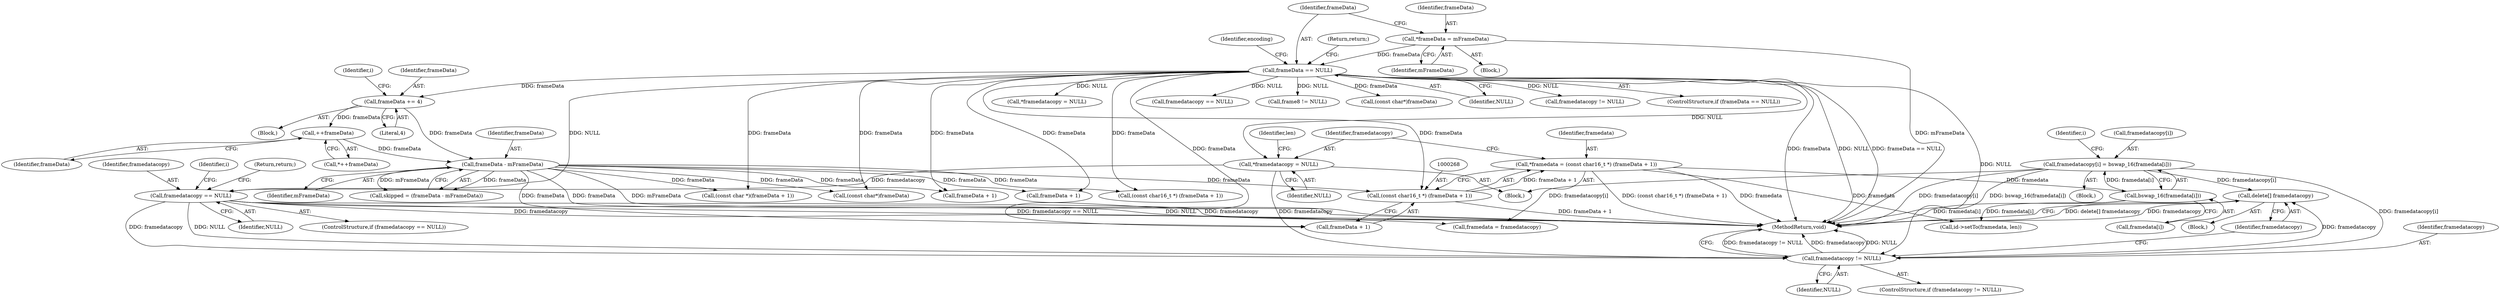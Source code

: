 digraph "0_Android_6d0249be2275fd4086783f259f4e2c54722a7c55_0@API" {
"1000322" [label="(Call,delete[] framedatacopy)"];
"1000303" [label="(Call,framedatacopy[i] = bswap_16(framedata[i]))"];
"1000307" [label="(Call,bswap_16(framedata[i]))"];
"1000265" [label="(Call,*framedata = (const char16_t *) (frameData + 1))"];
"1000267" [label="(Call,(const char16_t *) (frameData + 1))"];
"1000116" [label="(Call,frameData == NULL)"];
"1000112" [label="(Call,*frameData = mFrameData)"];
"1000207" [label="(Call,frameData - mFrameData)"];
"1000184" [label="(Call,frameData += 4)"];
"1000201" [label="(Call,++frameData)"];
"1000318" [label="(Call,framedatacopy != NULL)"];
"1000273" [label="(Call,*framedatacopy = NULL)"];
"1000287" [label="(Call,framedatacopy == NULL)"];
"1000205" [label="(Call,skipped = (frameData - mFrameData))"];
"1000201" [label="(Call,++frameData)"];
"1000287" [label="(Call,framedatacopy == NULL)"];
"1000269" [label="(Call,frameData + 1)"];
"1000189" [label="(Identifier,i)"];
"1000246" [label="(Call,(const char *)(frameData + 1))"];
"1000274" [label="(Identifier,framedatacopy)"];
"1000234" [label="(Call,(const char*)frameData)"];
"1000185" [label="(Identifier,frameData)"];
"1000112" [label="(Call,*frameData = mFrameData)"];
"1000321" [label="(Block,)"];
"1000208" [label="(Identifier,frameData)"];
"1000318" [label="(Call,framedatacopy != NULL)"];
"1000117" [label="(Identifier,frameData)"];
"1000275" [label="(Identifier,NULL)"];
"1000278" [label="(Identifier,len)"];
"1000302" [label="(Block,)"];
"1000345" [label="(Call,*framedatacopy = NULL)"];
"1000320" [label="(Identifier,NULL)"];
"1000301" [label="(Identifier,i)"];
"1000322" [label="(Call,delete[] framedatacopy)"];
"1000113" [label="(Identifier,frameData)"];
"1000120" [label="(Return,return;)"];
"1000307" [label="(Call,bswap_16(framedata[i]))"];
"1000311" [label="(Call,framedata = framedatacopy)"];
"1000108" [label="(Block,)"];
"1000493" [label="(MethodReturn,void)"];
"1000323" [label="(Identifier,framedatacopy)"];
"1000366" [label="(Call,framedatacopy == NULL)"];
"1000202" [label="(Identifier,frameData)"];
"1000317" [label="(ControlStructure,if (framedatacopy != NULL))"];
"1000257" [label="(Block,)"];
"1000209" [label="(Identifier,mFrameData)"];
"1000265" [label="(Call,*framedata = (const char16_t *) (frameData + 1))"];
"1000200" [label="(Call,*++frameData)"];
"1000308" [label="(Call,framedata[i])"];
"1000267" [label="(Call,(const char16_t *) (frameData + 1))"];
"1000186" [label="(Literal,4)"];
"1000288" [label="(Identifier,framedatacopy)"];
"1000295" [label="(Identifier,i)"];
"1000449" [label="(Call,frame8 != NULL)"];
"1000116" [label="(Call,frameData == NULL)"];
"1000160" [label="(Call,(const char*)frameData)"];
"1000248" [label="(Call,frameData + 1)"];
"1000289" [label="(Identifier,NULL)"];
"1000118" [label="(Identifier,NULL)"];
"1000207" [label="(Call,frameData - mFrameData)"];
"1000487" [label="(Call,framedatacopy != NULL)"];
"1000115" [label="(ControlStructure,if (frameData == NULL))"];
"1000341" [label="(Call,frameData + 1)"];
"1000291" [label="(Return,return;)"];
"1000319" [label="(Identifier,framedatacopy)"];
"1000114" [label="(Identifier,mFrameData)"];
"1000303" [label="(Call,framedatacopy[i] = bswap_16(framedata[i]))"];
"1000304" [label="(Call,framedatacopy[i])"];
"1000273" [label="(Call,*framedatacopy = NULL)"];
"1000286" [label="(ControlStructure,if (framedatacopy == NULL))"];
"1000266" [label="(Identifier,framedata)"];
"1000123" [label="(Identifier,encoding)"];
"1000184" [label="(Call,frameData += 4)"];
"1000183" [label="(Block,)"];
"1000314" [label="(Call,id->setTo(framedata, len))"];
"1000339" [label="(Call,(const char16_t *) (frameData + 1))"];
"1000322" -> "1000321"  [label="AST: "];
"1000322" -> "1000323"  [label="CFG: "];
"1000323" -> "1000322"  [label="AST: "];
"1000493" -> "1000322"  [label="CFG: "];
"1000322" -> "1000493"  [label="DDG: delete[] framedatacopy"];
"1000322" -> "1000493"  [label="DDG: framedatacopy"];
"1000303" -> "1000322"  [label="DDG: framedatacopy[i]"];
"1000318" -> "1000322"  [label="DDG: framedatacopy"];
"1000303" -> "1000302"  [label="AST: "];
"1000303" -> "1000307"  [label="CFG: "];
"1000304" -> "1000303"  [label="AST: "];
"1000307" -> "1000303"  [label="AST: "];
"1000301" -> "1000303"  [label="CFG: "];
"1000303" -> "1000493"  [label="DDG: framedatacopy[i]"];
"1000303" -> "1000493"  [label="DDG: bswap_16(framedata[i])"];
"1000307" -> "1000303"  [label="DDG: framedata[i]"];
"1000303" -> "1000311"  [label="DDG: framedatacopy[i]"];
"1000303" -> "1000318"  [label="DDG: framedatacopy[i]"];
"1000307" -> "1000308"  [label="CFG: "];
"1000308" -> "1000307"  [label="AST: "];
"1000307" -> "1000493"  [label="DDG: framedata[i]"];
"1000265" -> "1000307"  [label="DDG: framedata"];
"1000307" -> "1000314"  [label="DDG: framedata[i]"];
"1000265" -> "1000257"  [label="AST: "];
"1000265" -> "1000267"  [label="CFG: "];
"1000266" -> "1000265"  [label="AST: "];
"1000267" -> "1000265"  [label="AST: "];
"1000274" -> "1000265"  [label="CFG: "];
"1000265" -> "1000493"  [label="DDG: (const char16_t *) (frameData + 1)"];
"1000265" -> "1000493"  [label="DDG: framedata"];
"1000267" -> "1000265"  [label="DDG: frameData + 1"];
"1000265" -> "1000314"  [label="DDG: framedata"];
"1000267" -> "1000269"  [label="CFG: "];
"1000268" -> "1000267"  [label="AST: "];
"1000269" -> "1000267"  [label="AST: "];
"1000267" -> "1000493"  [label="DDG: frameData + 1"];
"1000116" -> "1000267"  [label="DDG: frameData"];
"1000207" -> "1000267"  [label="DDG: frameData"];
"1000116" -> "1000115"  [label="AST: "];
"1000116" -> "1000118"  [label="CFG: "];
"1000117" -> "1000116"  [label="AST: "];
"1000118" -> "1000116"  [label="AST: "];
"1000120" -> "1000116"  [label="CFG: "];
"1000123" -> "1000116"  [label="CFG: "];
"1000116" -> "1000493"  [label="DDG: frameData"];
"1000116" -> "1000493"  [label="DDG: NULL"];
"1000116" -> "1000493"  [label="DDG: frameData == NULL"];
"1000112" -> "1000116"  [label="DDG: frameData"];
"1000116" -> "1000160"  [label="DDG: frameData"];
"1000116" -> "1000184"  [label="DDG: frameData"];
"1000116" -> "1000234"  [label="DDG: frameData"];
"1000116" -> "1000246"  [label="DDG: frameData"];
"1000116" -> "1000248"  [label="DDG: frameData"];
"1000116" -> "1000269"  [label="DDG: frameData"];
"1000116" -> "1000273"  [label="DDG: NULL"];
"1000116" -> "1000287"  [label="DDG: NULL"];
"1000116" -> "1000318"  [label="DDG: NULL"];
"1000116" -> "1000339"  [label="DDG: frameData"];
"1000116" -> "1000341"  [label="DDG: frameData"];
"1000116" -> "1000345"  [label="DDG: NULL"];
"1000116" -> "1000366"  [label="DDG: NULL"];
"1000116" -> "1000449"  [label="DDG: NULL"];
"1000116" -> "1000487"  [label="DDG: NULL"];
"1000112" -> "1000108"  [label="AST: "];
"1000112" -> "1000114"  [label="CFG: "];
"1000113" -> "1000112"  [label="AST: "];
"1000114" -> "1000112"  [label="AST: "];
"1000117" -> "1000112"  [label="CFG: "];
"1000112" -> "1000493"  [label="DDG: mFrameData"];
"1000207" -> "1000205"  [label="AST: "];
"1000207" -> "1000209"  [label="CFG: "];
"1000208" -> "1000207"  [label="AST: "];
"1000209" -> "1000207"  [label="AST: "];
"1000205" -> "1000207"  [label="CFG: "];
"1000207" -> "1000493"  [label="DDG: mFrameData"];
"1000207" -> "1000493"  [label="DDG: frameData"];
"1000207" -> "1000205"  [label="DDG: frameData"];
"1000207" -> "1000205"  [label="DDG: mFrameData"];
"1000184" -> "1000207"  [label="DDG: frameData"];
"1000201" -> "1000207"  [label="DDG: frameData"];
"1000207" -> "1000234"  [label="DDG: frameData"];
"1000207" -> "1000246"  [label="DDG: frameData"];
"1000207" -> "1000248"  [label="DDG: frameData"];
"1000207" -> "1000269"  [label="DDG: frameData"];
"1000207" -> "1000339"  [label="DDG: frameData"];
"1000207" -> "1000341"  [label="DDG: frameData"];
"1000184" -> "1000183"  [label="AST: "];
"1000184" -> "1000186"  [label="CFG: "];
"1000185" -> "1000184"  [label="AST: "];
"1000186" -> "1000184"  [label="AST: "];
"1000189" -> "1000184"  [label="CFG: "];
"1000184" -> "1000201"  [label="DDG: frameData"];
"1000201" -> "1000200"  [label="AST: "];
"1000201" -> "1000202"  [label="CFG: "];
"1000202" -> "1000201"  [label="AST: "];
"1000200" -> "1000201"  [label="CFG: "];
"1000318" -> "1000317"  [label="AST: "];
"1000318" -> "1000320"  [label="CFG: "];
"1000319" -> "1000318"  [label="AST: "];
"1000320" -> "1000318"  [label="AST: "];
"1000323" -> "1000318"  [label="CFG: "];
"1000493" -> "1000318"  [label="CFG: "];
"1000318" -> "1000493"  [label="DDG: framedatacopy != NULL"];
"1000318" -> "1000493"  [label="DDG: framedatacopy"];
"1000318" -> "1000493"  [label="DDG: NULL"];
"1000273" -> "1000318"  [label="DDG: framedatacopy"];
"1000287" -> "1000318"  [label="DDG: framedatacopy"];
"1000287" -> "1000318"  [label="DDG: NULL"];
"1000273" -> "1000257"  [label="AST: "];
"1000273" -> "1000275"  [label="CFG: "];
"1000274" -> "1000273"  [label="AST: "];
"1000275" -> "1000273"  [label="AST: "];
"1000278" -> "1000273"  [label="CFG: "];
"1000273" -> "1000287"  [label="DDG: framedatacopy"];
"1000287" -> "1000286"  [label="AST: "];
"1000287" -> "1000289"  [label="CFG: "];
"1000288" -> "1000287"  [label="AST: "];
"1000289" -> "1000287"  [label="AST: "];
"1000291" -> "1000287"  [label="CFG: "];
"1000295" -> "1000287"  [label="CFG: "];
"1000287" -> "1000493"  [label="DDG: framedatacopy == NULL"];
"1000287" -> "1000493"  [label="DDG: NULL"];
"1000287" -> "1000493"  [label="DDG: framedatacopy"];
"1000287" -> "1000311"  [label="DDG: framedatacopy"];
}

